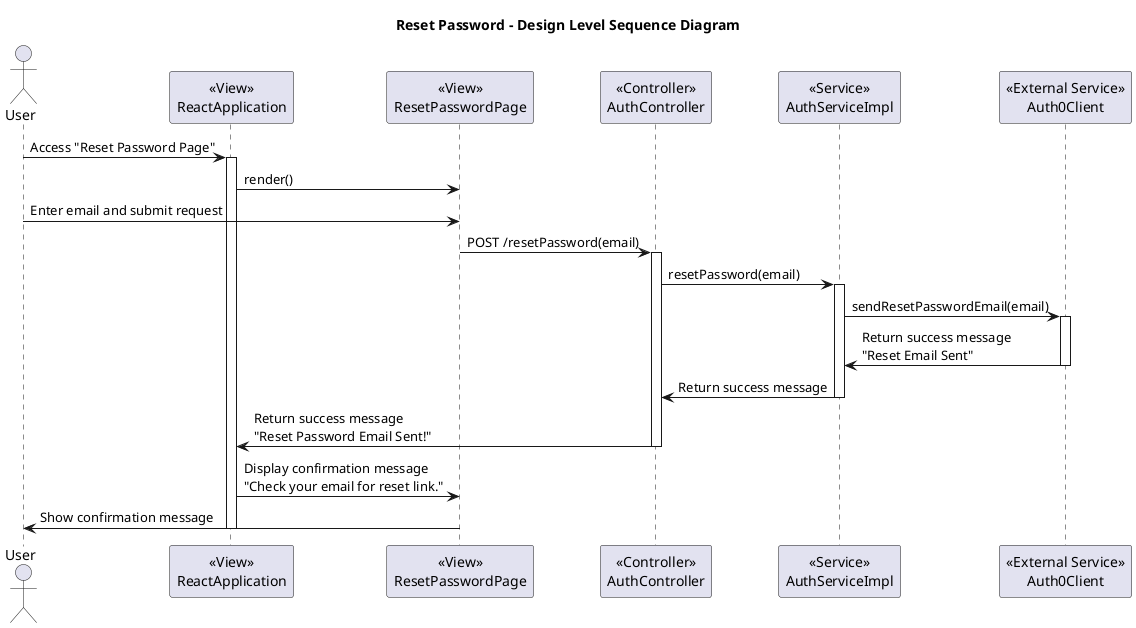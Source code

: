@startuml

title Reset Password - Design Level Sequence Diagram

actor User 

participant ReactApplication as "<<View>>\nReactApplication"
participant ResetPasswordPage as "<<View>>\nResetPasswordPage"
participant AuthController as "<<Controller>>\nAuthController"
participant AuthServiceImpl as "<<Service>>\nAuthServiceImpl"
participant Auth0Client as "<<External Service>>\nAuth0Client"

User -> ReactApplication : Access "Reset Password Page"
activate ReactApplication

ReactApplication -> ResetPasswordPage : render()

User -> ResetPasswordPage : Enter email and submit request

ResetPasswordPage -> AuthController : POST /resetPassword(email)
activate AuthController

AuthController -> AuthServiceImpl : resetPassword(email)
activate AuthServiceImpl

AuthServiceImpl -> Auth0Client : sendResetPasswordEmail(email)
activate Auth0Client

Auth0Client -> AuthServiceImpl : Return success message\n"Reset Email Sent"
deactivate Auth0Client

AuthServiceImpl -> AuthController : Return success message
deactivate AuthServiceImpl

AuthController -> ReactApplication : Return success message\n"Reset Password Email Sent!"
deactivate AuthController

ReactApplication -> ResetPasswordPage : Display confirmation message\n"Check your email for reset link."
ResetPasswordPage -> User : Show confirmation message

deactivate ReactApplication

@enduml

